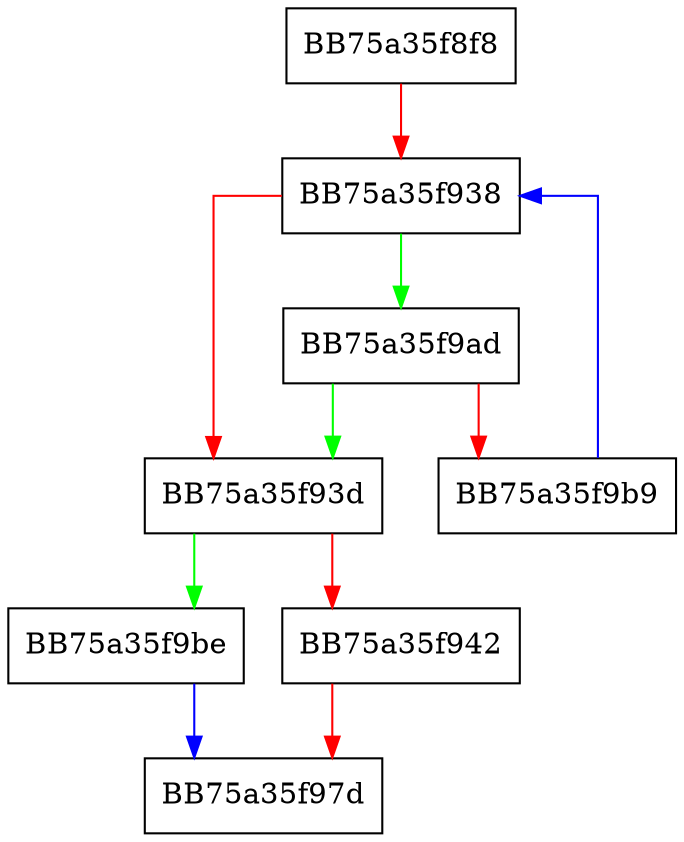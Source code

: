 digraph tdt_get_agent {
  node [shape="box"];
  graph [splines=ortho];
  BB75a35f8f8 -> BB75a35f938 [color="red"];
  BB75a35f938 -> BB75a35f9ad [color="green"];
  BB75a35f938 -> BB75a35f93d [color="red"];
  BB75a35f93d -> BB75a35f9be [color="green"];
  BB75a35f93d -> BB75a35f942 [color="red"];
  BB75a35f942 -> BB75a35f97d [color="red"];
  BB75a35f9ad -> BB75a35f93d [color="green"];
  BB75a35f9ad -> BB75a35f9b9 [color="red"];
  BB75a35f9b9 -> BB75a35f938 [color="blue"];
  BB75a35f9be -> BB75a35f97d [color="blue"];
}